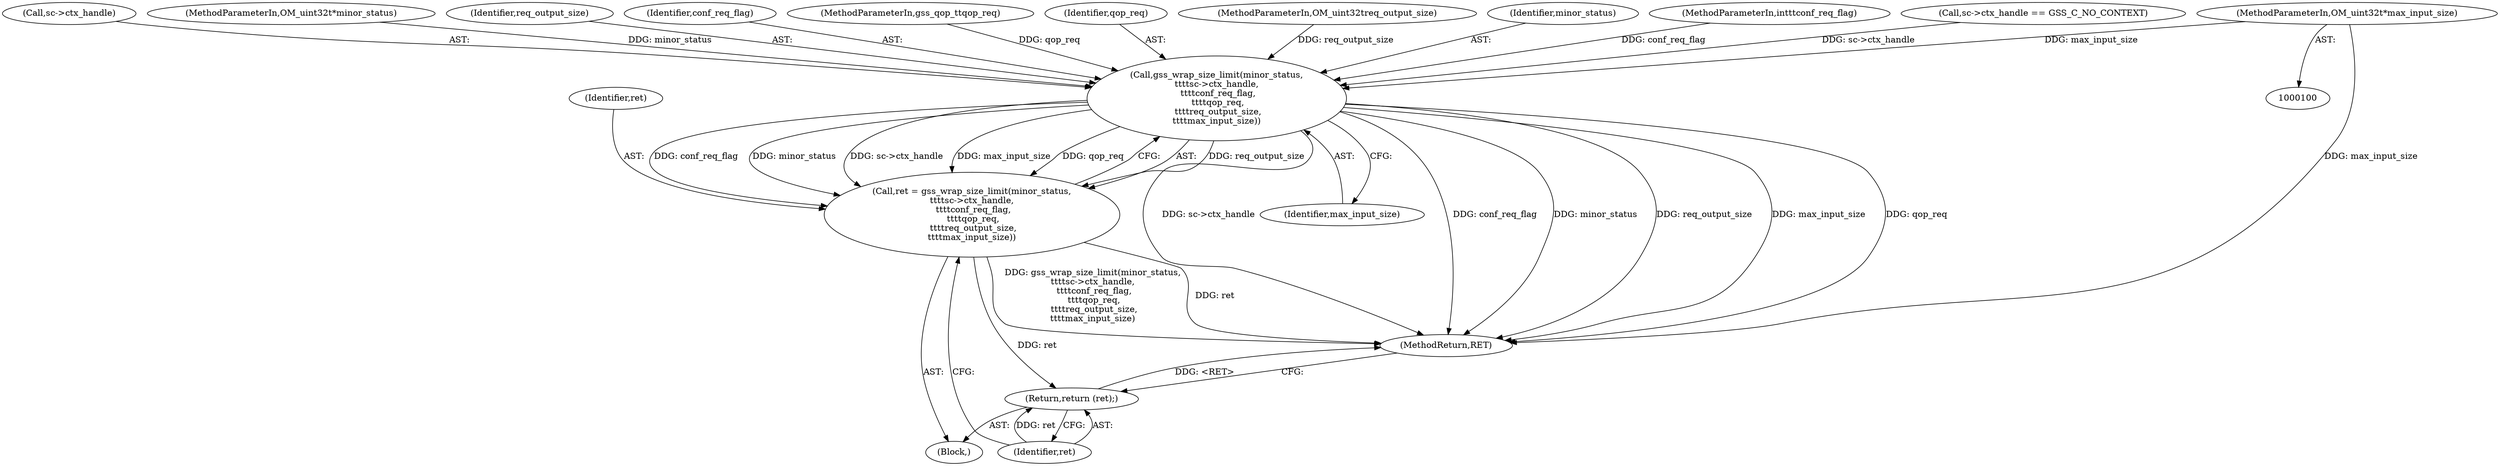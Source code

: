 digraph "0_krb5_b51b33f2bc5d1497ddf5bd107f791c101695000d_27@pointer" {
"1000106" [label="(MethodParameterIn,OM_uint32\t*max_input_size)"];
"1000125" [label="(Call,gss_wrap_size_limit(minor_status,\n\t\t\t\tsc->ctx_handle,\n \t\t\t\tconf_req_flag,\n \t\t\t\tqop_req,\n \t\t\t\treq_output_size,\n\t\t\t\tmax_input_size))"];
"1000123" [label="(Call,ret = gss_wrap_size_limit(minor_status,\n\t\t\t\tsc->ctx_handle,\n \t\t\t\tconf_req_flag,\n \t\t\t\tqop_req,\n \t\t\t\treq_output_size,\n\t\t\t\tmax_input_size))"];
"1000134" [label="(Return,return (ret);)"];
"1000133" [label="(Identifier,max_input_size)"];
"1000127" [label="(Call,sc->ctx_handle)"];
"1000107" [label="(Block,)"];
"1000135" [label="(Identifier,ret)"];
"1000134" [label="(Return,return (ret);)"];
"1000101" [label="(MethodParameterIn,OM_uint32\t*minor_status)"];
"1000132" [label="(Identifier,req_output_size)"];
"1000130" [label="(Identifier,conf_req_flag)"];
"1000104" [label="(MethodParameterIn,gss_qop_t\tqop_req)"];
"1000131" [label="(Identifier,qop_req)"];
"1000105" [label="(MethodParameterIn,OM_uint32\treq_output_size)"];
"1000126" [label="(Identifier,minor_status)"];
"1000124" [label="(Identifier,ret)"];
"1000103" [label="(MethodParameterIn,int\t\tconf_req_flag)"];
"1000125" [label="(Call,gss_wrap_size_limit(minor_status,\n\t\t\t\tsc->ctx_handle,\n \t\t\t\tconf_req_flag,\n \t\t\t\tqop_req,\n \t\t\t\treq_output_size,\n\t\t\t\tmax_input_size))"];
"1000123" [label="(Call,ret = gss_wrap_size_limit(minor_status,\n\t\t\t\tsc->ctx_handle,\n \t\t\t\tconf_req_flag,\n \t\t\t\tqop_req,\n \t\t\t\treq_output_size,\n\t\t\t\tmax_input_size))"];
"1000116" [label="(Call,sc->ctx_handle == GSS_C_NO_CONTEXT)"];
"1000106" [label="(MethodParameterIn,OM_uint32\t*max_input_size)"];
"1000136" [label="(MethodReturn,RET)"];
"1000106" -> "1000100"  [label="AST: "];
"1000106" -> "1000136"  [label="DDG: max_input_size"];
"1000106" -> "1000125"  [label="DDG: max_input_size"];
"1000125" -> "1000123"  [label="AST: "];
"1000125" -> "1000133"  [label="CFG: "];
"1000126" -> "1000125"  [label="AST: "];
"1000127" -> "1000125"  [label="AST: "];
"1000130" -> "1000125"  [label="AST: "];
"1000131" -> "1000125"  [label="AST: "];
"1000132" -> "1000125"  [label="AST: "];
"1000133" -> "1000125"  [label="AST: "];
"1000123" -> "1000125"  [label="CFG: "];
"1000125" -> "1000136"  [label="DDG: sc->ctx_handle"];
"1000125" -> "1000136"  [label="DDG: conf_req_flag"];
"1000125" -> "1000136"  [label="DDG: minor_status"];
"1000125" -> "1000136"  [label="DDG: req_output_size"];
"1000125" -> "1000136"  [label="DDG: max_input_size"];
"1000125" -> "1000136"  [label="DDG: qop_req"];
"1000125" -> "1000123"  [label="DDG: req_output_size"];
"1000125" -> "1000123"  [label="DDG: conf_req_flag"];
"1000125" -> "1000123"  [label="DDG: minor_status"];
"1000125" -> "1000123"  [label="DDG: sc->ctx_handle"];
"1000125" -> "1000123"  [label="DDG: max_input_size"];
"1000125" -> "1000123"  [label="DDG: qop_req"];
"1000101" -> "1000125"  [label="DDG: minor_status"];
"1000116" -> "1000125"  [label="DDG: sc->ctx_handle"];
"1000103" -> "1000125"  [label="DDG: conf_req_flag"];
"1000104" -> "1000125"  [label="DDG: qop_req"];
"1000105" -> "1000125"  [label="DDG: req_output_size"];
"1000123" -> "1000107"  [label="AST: "];
"1000124" -> "1000123"  [label="AST: "];
"1000135" -> "1000123"  [label="CFG: "];
"1000123" -> "1000136"  [label="DDG: gss_wrap_size_limit(minor_status,\n\t\t\t\tsc->ctx_handle,\n \t\t\t\tconf_req_flag,\n \t\t\t\tqop_req,\n \t\t\t\treq_output_size,\n\t\t\t\tmax_input_size)"];
"1000123" -> "1000136"  [label="DDG: ret"];
"1000123" -> "1000134"  [label="DDG: ret"];
"1000134" -> "1000107"  [label="AST: "];
"1000134" -> "1000135"  [label="CFG: "];
"1000135" -> "1000134"  [label="AST: "];
"1000136" -> "1000134"  [label="CFG: "];
"1000134" -> "1000136"  [label="DDG: <RET>"];
"1000135" -> "1000134"  [label="DDG: ret"];
}
